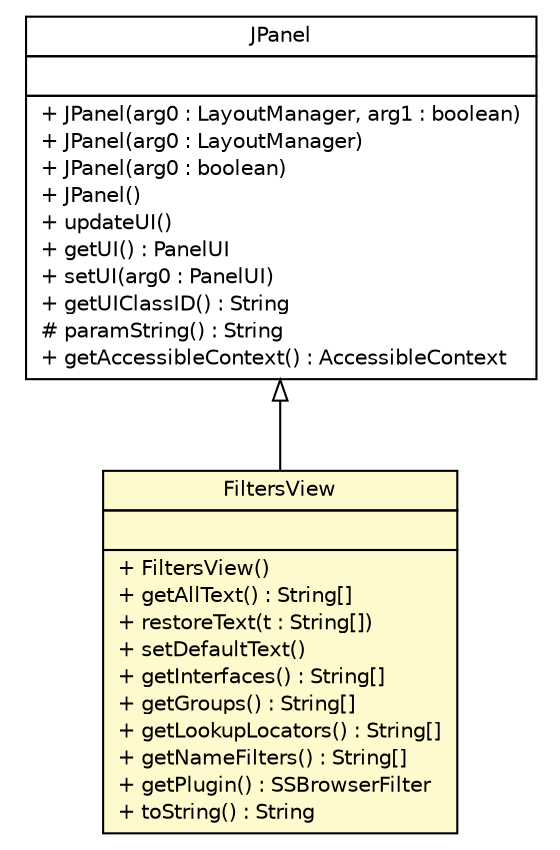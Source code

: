 #!/usr/local/bin/dot
#
# Class diagram 
# Generated by UMLGraph version R5_6 (http://www.umlgraph.org/)
#

digraph G {
	edge [fontname="Helvetica",fontsize=10,labelfontname="Helvetica",labelfontsize=10];
	node [fontname="Helvetica",fontsize=10,shape=plaintext];
	nodesep=0.25;
	ranksep=0.5;
	// sorcer.ssb.tools.plugin.browser.FiltersView
	c156459 [label=<<table title="sorcer.ssb.tools.plugin.browser.FiltersView" border="0" cellborder="1" cellspacing="0" cellpadding="2" port="p" bgcolor="lemonChiffon" href="./FiltersView.html">
		<tr><td><table border="0" cellspacing="0" cellpadding="1">
<tr><td align="center" balign="center"> FiltersView </td></tr>
		</table></td></tr>
		<tr><td><table border="0" cellspacing="0" cellpadding="1">
<tr><td align="left" balign="left">  </td></tr>
		</table></td></tr>
		<tr><td><table border="0" cellspacing="0" cellpadding="1">
<tr><td align="left" balign="left"> + FiltersView() </td></tr>
<tr><td align="left" balign="left"> + getAllText() : String[] </td></tr>
<tr><td align="left" balign="left"> + restoreText(t : String[]) </td></tr>
<tr><td align="left" balign="left"> + setDefaultText() </td></tr>
<tr><td align="left" balign="left"> + getInterfaces() : String[] </td></tr>
<tr><td align="left" balign="left"> + getGroups() : String[] </td></tr>
<tr><td align="left" balign="left"> + getLookupLocators() : String[] </td></tr>
<tr><td align="left" balign="left"> + getNameFilters() : String[] </td></tr>
<tr><td align="left" balign="left"> + getPlugin() : SSBrowserFilter </td></tr>
<tr><td align="left" balign="left"> + toString() : String </td></tr>
		</table></td></tr>
		</table>>, URL="./FiltersView.html", fontname="Helvetica", fontcolor="black", fontsize=10.0];
	//sorcer.ssb.tools.plugin.browser.FiltersView extends javax.swing.JPanel
	c156516:p -> c156459:p [dir=back,arrowtail=empty];
	// javax.swing.JPanel
	c156516 [label=<<table title="javax.swing.JPanel" border="0" cellborder="1" cellspacing="0" cellpadding="2" port="p" href="http://docs.oracle.com/javase/7/docs/api/javax/swing/JPanel.html">
		<tr><td><table border="0" cellspacing="0" cellpadding="1">
<tr><td align="center" balign="center"> JPanel </td></tr>
		</table></td></tr>
		<tr><td><table border="0" cellspacing="0" cellpadding="1">
<tr><td align="left" balign="left">  </td></tr>
		</table></td></tr>
		<tr><td><table border="0" cellspacing="0" cellpadding="1">
<tr><td align="left" balign="left"> + JPanel(arg0 : LayoutManager, arg1 : boolean) </td></tr>
<tr><td align="left" balign="left"> + JPanel(arg0 : LayoutManager) </td></tr>
<tr><td align="left" balign="left"> + JPanel(arg0 : boolean) </td></tr>
<tr><td align="left" balign="left"> + JPanel() </td></tr>
<tr><td align="left" balign="left"> + updateUI() </td></tr>
<tr><td align="left" balign="left"> + getUI() : PanelUI </td></tr>
<tr><td align="left" balign="left"> + setUI(arg0 : PanelUI) </td></tr>
<tr><td align="left" balign="left"> + getUIClassID() : String </td></tr>
<tr><td align="left" balign="left"> # paramString() : String </td></tr>
<tr><td align="left" balign="left"> + getAccessibleContext() : AccessibleContext </td></tr>
		</table></td></tr>
		</table>>, URL="http://docs.oracle.com/javase/7/docs/api/javax/swing/JPanel.html", fontname="Helvetica", fontcolor="black", fontsize=10.0];
}

